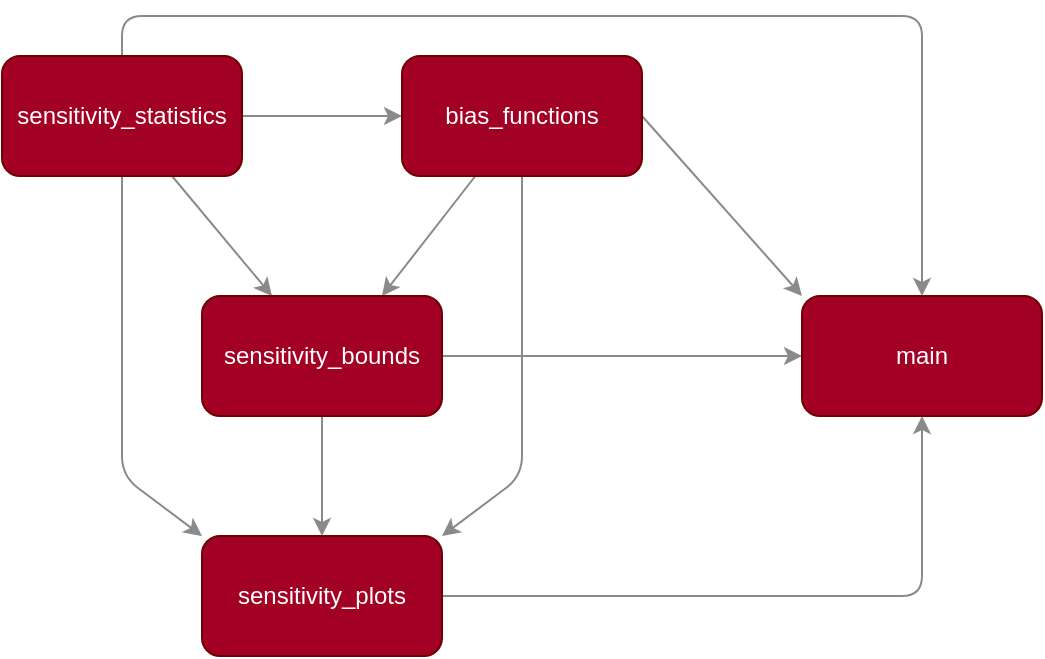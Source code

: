 <mxfile>
    <diagram id="0BK-72HOFXmLfhOWwg8v" name="Page-1">
        <mxGraphModel dx="1118" dy="800" grid="1" gridSize="10" guides="1" tooltips="1" connect="1" arrows="1" fold="1" page="1" pageScale="1" pageWidth="850" pageHeight="1100" math="0" shadow="0">
            <root>
                <mxCell id="0"/>
                <mxCell id="1" parent="0"/>
                <mxCell id="9" style="edgeStyle=none;html=1;entryX=0;entryY=0.5;entryDx=0;entryDy=0;strokeColor=#8A8A8A;" parent="1" source="2" target="3" edge="1">
                    <mxGeometry relative="1" as="geometry"/>
                </mxCell>
                <mxCell id="11" style="edgeStyle=none;html=1;strokeColor=#8A8A8A;" parent="1" source="2" target="4" edge="1">
                    <mxGeometry relative="1" as="geometry">
                        <mxPoint x="325" y="200" as="targetPoint"/>
                    </mxGeometry>
                </mxCell>
                <mxCell id="19" style="edgeStyle=none;html=1;strokeColor=#8A8A8A;" parent="1" source="2" edge="1">
                    <mxGeometry relative="1" as="geometry">
                        <mxPoint x="625" y="200" as="targetPoint"/>
                        <Array as="points">
                            <mxPoint x="225" y="60"/>
                            <mxPoint x="625" y="60"/>
                        </Array>
                    </mxGeometry>
                </mxCell>
                <mxCell id="23" style="edgeStyle=none;html=1;entryX=0;entryY=0;entryDx=0;entryDy=0;strokeColor=#8A8A8A;" parent="1" source="2" target="5" edge="1">
                    <mxGeometry relative="1" as="geometry">
                        <Array as="points">
                            <mxPoint x="225" y="290"/>
                        </Array>
                    </mxGeometry>
                </mxCell>
                <mxCell id="2" value="sensitivity_statistics" style="rounded=1;whiteSpace=wrap;html=1;fillColor=#a20025;fontColor=#ffffff;strokeColor=#6F0000;" parent="1" vertex="1">
                    <mxGeometry x="165" y="80" width="120" height="60" as="geometry"/>
                </mxCell>
                <mxCell id="10" style="edgeStyle=none;html=1;entryX=0.75;entryY=0;entryDx=0;entryDy=0;strokeColor=#8A8A8A;" parent="1" source="3" target="4" edge="1">
                    <mxGeometry relative="1" as="geometry"/>
                </mxCell>
                <mxCell id="20" style="edgeStyle=none;html=1;exitX=1;exitY=0.5;exitDx=0;exitDy=0;entryX=0;entryY=0;entryDx=0;entryDy=0;sketch=0;shadow=0;strokeColor=#8A8A8A;" parent="1" source="3" target="6" edge="1">
                    <mxGeometry relative="1" as="geometry"/>
                </mxCell>
                <mxCell id="21" style="edgeStyle=none;html=1;entryX=1;entryY=0;entryDx=0;entryDy=0;strokeColor=#8A8A8A;" parent="1" source="3" target="5" edge="1">
                    <mxGeometry relative="1" as="geometry">
                        <Array as="points">
                            <mxPoint x="425" y="290"/>
                        </Array>
                    </mxGeometry>
                </mxCell>
                <mxCell id="3" value="bias_functions" style="rounded=1;whiteSpace=wrap;html=1;fillColor=#a20025;fontColor=#ffffff;strokeColor=#6F0000;" parent="1" vertex="1">
                    <mxGeometry x="365" y="80" width="120" height="60" as="geometry"/>
                </mxCell>
                <mxCell id="14" style="edgeStyle=none;html=1;entryX=0.5;entryY=0;entryDx=0;entryDy=0;strokeColor=#8A8A8A;" parent="1" source="4" target="5" edge="1">
                    <mxGeometry relative="1" as="geometry"/>
                </mxCell>
                <mxCell id="17" style="edgeStyle=none;html=1;entryX=0;entryY=0.5;entryDx=0;entryDy=0;strokeColor=#8A8A8A;" parent="1" source="4" target="6" edge="1">
                    <mxGeometry relative="1" as="geometry"/>
                </mxCell>
                <mxCell id="4" value="sensitivity_bounds" style="rounded=1;whiteSpace=wrap;html=1;fillColor=#a20025;fontColor=#ffffff;strokeColor=#6F0000;" parent="1" vertex="1">
                    <mxGeometry x="265" y="200" width="120" height="60" as="geometry"/>
                </mxCell>
                <mxCell id="18" style="edgeStyle=none;html=1;entryX=0.5;entryY=1;entryDx=0;entryDy=0;strokeColor=#8A8A8A;" parent="1" source="5" target="6" edge="1">
                    <mxGeometry relative="1" as="geometry">
                        <mxPoint x="645" y="350" as="targetPoint"/>
                        <Array as="points">
                            <mxPoint x="625" y="350"/>
                        </Array>
                    </mxGeometry>
                </mxCell>
                <mxCell id="5" value="sensitivity_plots" style="rounded=1;whiteSpace=wrap;html=1;fillColor=#a20025;fontColor=#ffffff;strokeColor=#6F0000;" parent="1" vertex="1">
                    <mxGeometry x="265" y="320" width="120" height="60" as="geometry"/>
                </mxCell>
                <mxCell id="6" value="main" style="rounded=1;whiteSpace=wrap;html=1;fillColor=#a20025;fontColor=#ffffff;strokeColor=#6F0000;" parent="1" vertex="1">
                    <mxGeometry x="565" y="200" width="120" height="60" as="geometry"/>
                </mxCell>
            </root>
        </mxGraphModel>
    </diagram>
</mxfile>